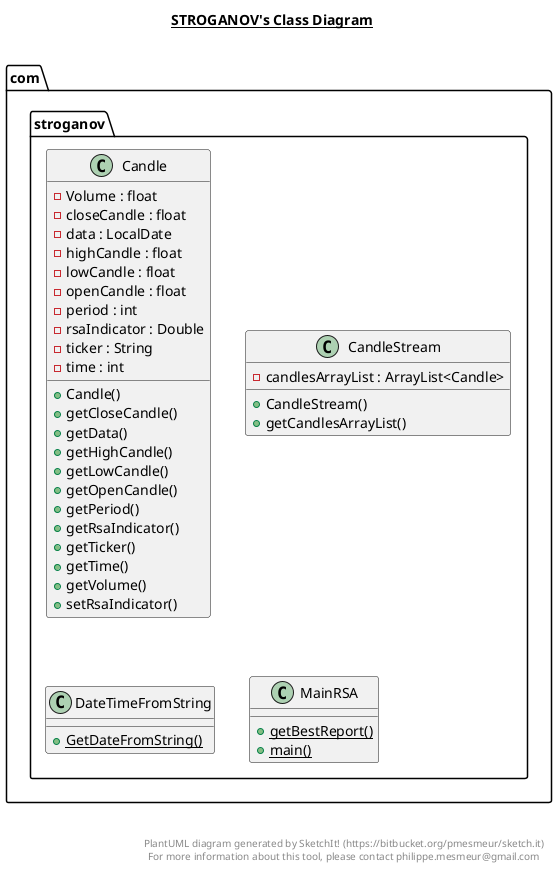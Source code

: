 @startuml

title __STROGANOV's Class Diagram__\n

  namespace com.stroganov {
    class com.stroganov.Candle {
        - Volume : float
        - closeCandle : float
        - data : LocalDate
        - highCandle : float
        - lowCandle : float
        - openCandle : float
        - period : int
        - rsaIndicator : Double
        - ticker : String
        - time : int
        + Candle()
        + getCloseCandle()
        + getData()
        + getHighCandle()
        + getLowCandle()
        + getOpenCandle()
        + getPeriod()
        + getRsaIndicator()
        + getTicker()
        + getTime()
        + getVolume()
        + setRsaIndicator()
    }
  }
  

  namespace com.stroganov {
    class com.stroganov.CandleStream {
        - candlesArrayList : ArrayList<Candle>
        + CandleStream()
        + getCandlesArrayList()
    }
  }
  

  namespace com.stroganov {
    class com.stroganov.DateTimeFromString {
        {static} + GetDateFromString()
    }
  }
  

  namespace com.stroganov {
    class com.stroganov.MainRSA {
        {static} + getBestReport()
        {static} + main()
    }
  }
  



right footer


PlantUML diagram generated by SketchIt! (https://bitbucket.org/pmesmeur/sketch.it)
For more information about this tool, please contact philippe.mesmeur@gmail.com
endfooter

@enduml
